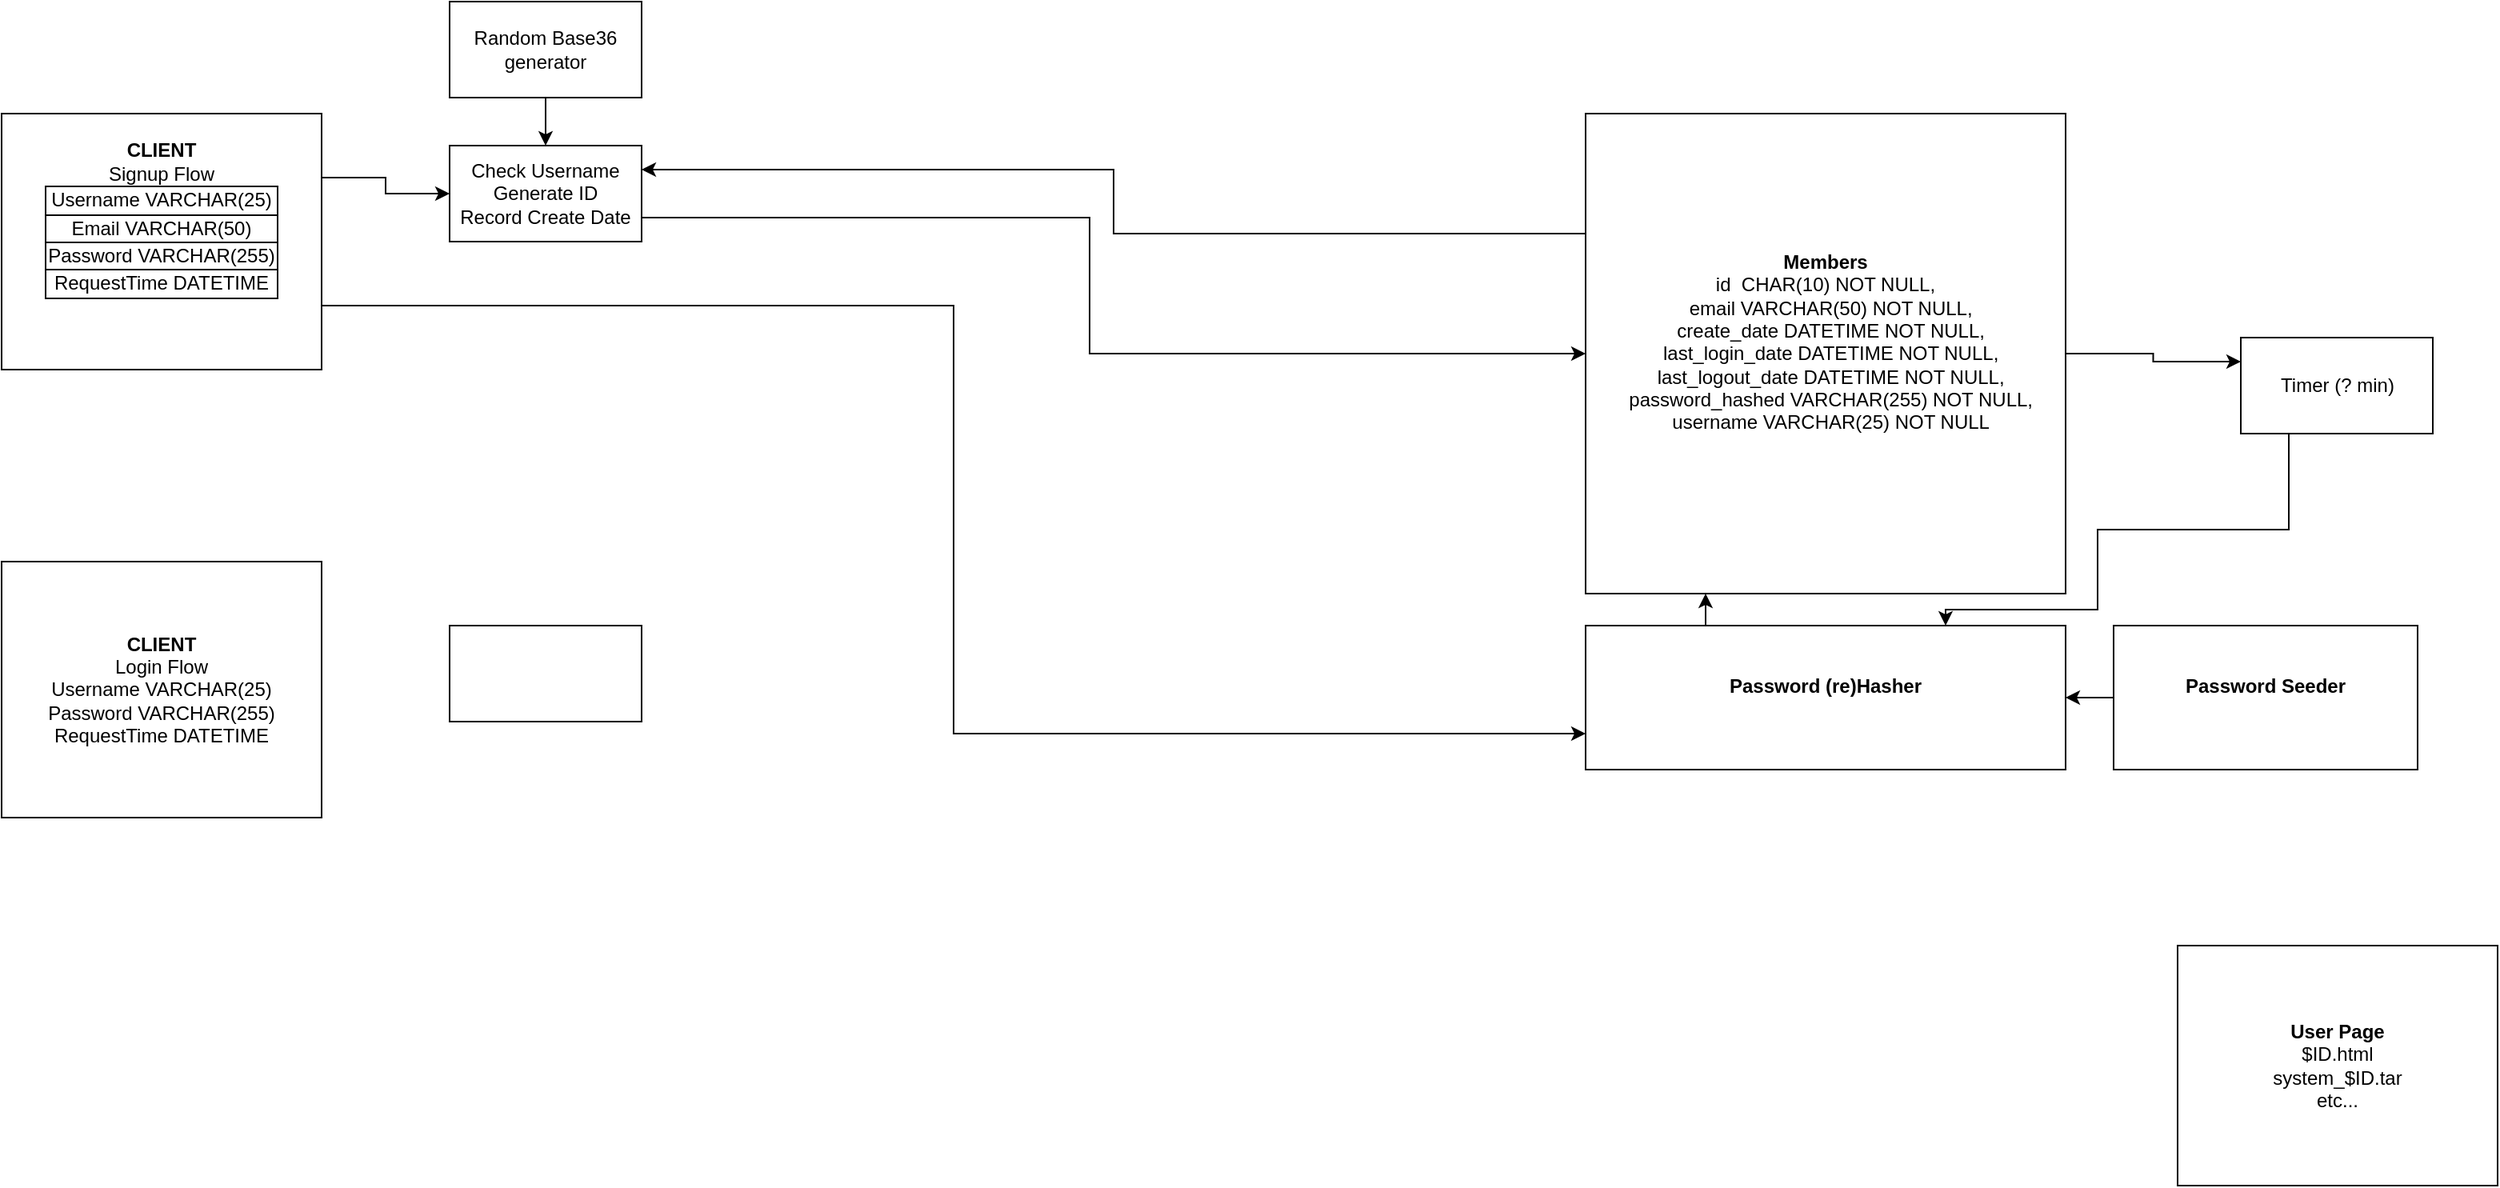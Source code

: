 <mxfile version="12.3.2" type="github" pages="1"><diagram id="KprdTKkEmY4Bv-CpMmnh" name="Page-1"><mxGraphModel dx="1437" dy="757" grid="1" gridSize="10" guides="1" tooltips="1" connect="1" arrows="1" fold="1" page="1" pageScale="1" pageWidth="10000" pageHeight="10000" math="0" shadow="0"><root><mxCell id="0"/><mxCell id="1" parent="0"/><mxCell id="T23VM_RUis-3a22jd1tU-24" style="edgeStyle=orthogonalEdgeStyle;rounded=0;orthogonalLoop=1;jettySize=auto;html=1;exitX=1;exitY=0.75;exitDx=0;exitDy=0;entryX=0;entryY=0.75;entryDx=0;entryDy=0;" edge="1" parent="1" source="T23VM_RUis-3a22jd1tU-1" target="T23VM_RUis-3a22jd1tU-16"><mxGeometry relative="1" as="geometry"/></mxCell><mxCell id="T23VM_RUis-3a22jd1tU-28" style="edgeStyle=orthogonalEdgeStyle;rounded=0;orthogonalLoop=1;jettySize=auto;html=1;exitX=1;exitY=0.25;exitDx=0;exitDy=0;entryX=0;entryY=0.5;entryDx=0;entryDy=0;" edge="1" parent="1" source="T23VM_RUis-3a22jd1tU-1" target="T23VM_RUis-3a22jd1tU-26"><mxGeometry relative="1" as="geometry"/></mxCell><mxCell id="T23VM_RUis-3a22jd1tU-1" value="&lt;div&gt;&lt;b&gt;CLIENT&lt;/b&gt;&lt;/div&gt;&lt;div&gt;Signup Flow&lt;/div&gt;&lt;div&gt;&lt;table style=&quot;border: 1px solid rgb(0 , 0 , 0) ; border-collapse: collapse&quot; border=&quot;1&quot;&gt;&lt;tbody&gt;&lt;tr&gt;&lt;td&gt;Username VARCHAR(25)&lt;br&gt;&lt;/td&gt;&lt;/tr&gt;&lt;tr&gt;&lt;td&gt;Email VARCHAR(50)&lt;br&gt;&lt;/td&gt;&lt;/tr&gt;&lt;tr&gt;&lt;td&gt;Password VARCHAR(255)&lt;br&gt;&lt;/td&gt;&lt;/tr&gt;&lt;tr&gt;&lt;td style=&quot;border-collapse: collapse&quot;&gt;RequestTime DATETIME&lt;br&gt;&lt;/td&gt;&lt;/tr&gt;&lt;/tbody&gt;&lt;/table&gt;&lt;br&gt;&lt;/div&gt;&lt;div&gt;&lt;br&gt;&lt;/div&gt;" style="rounded=0;whiteSpace=wrap;html=1;" vertex="1" parent="1"><mxGeometry x="40" y="80" width="200" height="160" as="geometry"/></mxCell><mxCell id="T23VM_RUis-3a22jd1tU-27" style="edgeStyle=orthogonalEdgeStyle;rounded=0;orthogonalLoop=1;jettySize=auto;html=1;exitX=0;exitY=0.25;exitDx=0;exitDy=0;entryX=1;entryY=0.25;entryDx=0;entryDy=0;" edge="1" parent="1" source="T23VM_RUis-3a22jd1tU-12" target="T23VM_RUis-3a22jd1tU-26"><mxGeometry relative="1" as="geometry"/></mxCell><mxCell id="T23VM_RUis-3a22jd1tU-32" style="edgeStyle=orthogonalEdgeStyle;rounded=0;orthogonalLoop=1;jettySize=auto;html=1;exitX=1;exitY=0.5;exitDx=0;exitDy=0;entryX=0;entryY=0.25;entryDx=0;entryDy=0;" edge="1" parent="1" source="T23VM_RUis-3a22jd1tU-12" target="T23VM_RUis-3a22jd1tU-31"><mxGeometry relative="1" as="geometry"/></mxCell><mxCell id="T23VM_RUis-3a22jd1tU-12" value="&lt;div&gt;&lt;b&gt;Members&lt;/b&gt;&lt;/div&gt;&lt;div&gt;id&amp;nbsp; CHAR(10) NOT NULL,&lt;br&gt;&amp;nbsp; email VARCHAR(50) NOT NULL,&lt;br&gt;&amp;nbsp; create_date DATETIME NOT NULL,&lt;br&gt;&amp;nbsp; last_login_date DATETIME NOT NULL,&lt;br&gt;&amp;nbsp; last_logout_date DATETIME NOT NULL,&lt;br&gt;&amp;nbsp; password_hashed VARCHAR(255) NOT NULL,&lt;br&gt;&amp;nbsp; username VARCHAR(25) NOT NULL&lt;/div&gt;&lt;div&gt;&lt;b&gt;&lt;br&gt;&lt;/b&gt;&lt;/div&gt;" style="whiteSpace=wrap;html=1;aspect=fixed;" vertex="1" parent="1"><mxGeometry x="1030" y="80" width="300" height="300" as="geometry"/></mxCell><mxCell id="T23VM_RUis-3a22jd1tU-30" style="edgeStyle=orthogonalEdgeStyle;rounded=0;orthogonalLoop=1;jettySize=auto;html=1;exitX=0.25;exitY=0;exitDx=0;exitDy=0;entryX=0.25;entryY=1;entryDx=0;entryDy=0;" edge="1" parent="1" source="T23VM_RUis-3a22jd1tU-16" target="T23VM_RUis-3a22jd1tU-12"><mxGeometry relative="1" as="geometry"/></mxCell><mxCell id="T23VM_RUis-3a22jd1tU-16" value="&lt;div&gt;&lt;b&gt;Password (re)Hasher&lt;/b&gt;&lt;/div&gt;&lt;div&gt;&lt;br&gt;&lt;/div&gt;" style="rounded=0;whiteSpace=wrap;html=1;" vertex="1" parent="1"><mxGeometry x="1030" y="400" width="300" height="90" as="geometry"/></mxCell><mxCell id="T23VM_RUis-3a22jd1tU-19" style="edgeStyle=orthogonalEdgeStyle;rounded=0;orthogonalLoop=1;jettySize=auto;html=1;exitX=0;exitY=0.5;exitDx=0;exitDy=0;entryX=1;entryY=0.5;entryDx=0;entryDy=0;" edge="1" parent="1" source="T23VM_RUis-3a22jd1tU-17" target="T23VM_RUis-3a22jd1tU-16"><mxGeometry relative="1" as="geometry"/></mxCell><mxCell id="T23VM_RUis-3a22jd1tU-17" value="&lt;div&gt;&lt;b&gt;Password Seeder&lt;/b&gt;&lt;/div&gt;&lt;div&gt;&lt;b&gt;&lt;br&gt;&lt;/b&gt;&lt;/div&gt;" style="rounded=0;whiteSpace=wrap;html=1;" vertex="1" parent="1"><mxGeometry x="1360" y="400" width="190" height="90" as="geometry"/></mxCell><mxCell id="T23VM_RUis-3a22jd1tU-29" style="edgeStyle=orthogonalEdgeStyle;rounded=0;orthogonalLoop=1;jettySize=auto;html=1;exitX=1;exitY=0.75;exitDx=0;exitDy=0;entryX=0;entryY=0.5;entryDx=0;entryDy=0;" edge="1" parent="1" source="T23VM_RUis-3a22jd1tU-26" target="T23VM_RUis-3a22jd1tU-12"><mxGeometry relative="1" as="geometry"><mxPoint x="720" y="220.0" as="targetPoint"/><Array as="points"><mxPoint x="720" y="145"/><mxPoint x="720" y="230"/></Array></mxGeometry></mxCell><mxCell id="T23VM_RUis-3a22jd1tU-26" value="&lt;div&gt;Check Username&lt;/div&gt;&lt;div&gt;Generate ID&lt;/div&gt;&lt;div&gt;Record Create Date&lt;br&gt;&lt;/div&gt;" style="rounded=0;whiteSpace=wrap;html=1;" vertex="1" parent="1"><mxGeometry x="320" y="100" width="120" height="60" as="geometry"/></mxCell><mxCell id="T23VM_RUis-3a22jd1tU-33" style="edgeStyle=orthogonalEdgeStyle;rounded=0;orthogonalLoop=1;jettySize=auto;html=1;exitX=0.25;exitY=1;exitDx=0;exitDy=0;entryX=0.75;entryY=0;entryDx=0;entryDy=0;" edge="1" parent="1" source="T23VM_RUis-3a22jd1tU-31" target="T23VM_RUis-3a22jd1tU-16"><mxGeometry relative="1" as="geometry"><Array as="points"><mxPoint x="1470" y="340"/><mxPoint x="1350" y="340"/><mxPoint x="1350" y="390"/><mxPoint x="1255" y="390"/></Array></mxGeometry></mxCell><mxCell id="T23VM_RUis-3a22jd1tU-31" value="Timer (? min)" style="rounded=0;whiteSpace=wrap;html=1;" vertex="1" parent="1"><mxGeometry x="1439.5" y="220" width="120" height="60" as="geometry"/></mxCell><mxCell id="T23VM_RUis-3a22jd1tU-35" style="edgeStyle=orthogonalEdgeStyle;rounded=0;orthogonalLoop=1;jettySize=auto;html=1;exitX=0.5;exitY=1;exitDx=0;exitDy=0;entryX=0.5;entryY=0;entryDx=0;entryDy=0;" edge="1" parent="1" source="T23VM_RUis-3a22jd1tU-34" target="T23VM_RUis-3a22jd1tU-26"><mxGeometry relative="1" as="geometry"/></mxCell><mxCell id="T23VM_RUis-3a22jd1tU-34" value="Random Base36 generator" style="rounded=0;whiteSpace=wrap;html=1;" vertex="1" parent="1"><mxGeometry x="320" y="10" width="120" height="60" as="geometry"/></mxCell><mxCell id="T23VM_RUis-3a22jd1tU-36" value="&lt;div&gt;&lt;b&gt;CLIENT&lt;/b&gt;&lt;/div&gt;&lt;div&gt;Login Flow&lt;/div&gt;&lt;div&gt;Username VARCHAR(25)&lt;/div&gt;&lt;div&gt;Password VARCHAR(255)&lt;/div&gt;&lt;div&gt;RequestTime DATETIME&lt;br&gt;&lt;b&gt;&lt;/b&gt;&lt;/div&gt;" style="rounded=0;whiteSpace=wrap;html=1;" vertex="1" parent="1"><mxGeometry x="40" y="360" width="200" height="160" as="geometry"/></mxCell><mxCell id="T23VM_RUis-3a22jd1tU-37" value="&lt;div&gt;&lt;b&gt;User Page&lt;/b&gt;&lt;/div&gt;&lt;div&gt;$ID.html&lt;/div&gt;&lt;div&gt;system_$ID.tar&lt;/div&gt;&lt;div&gt;etc...&lt;br&gt;&lt;b&gt;&lt;/b&gt;&lt;/div&gt;" style="rounded=0;whiteSpace=wrap;html=1;" vertex="1" parent="1"><mxGeometry x="1400" y="600" width="200" height="150" as="geometry"/></mxCell><mxCell id="T23VM_RUis-3a22jd1tU-38" value="" style="rounded=0;whiteSpace=wrap;html=1;" vertex="1" parent="1"><mxGeometry x="320" y="400" width="120" height="60" as="geometry"/></mxCell></root></mxGraphModel></diagram></mxfile>